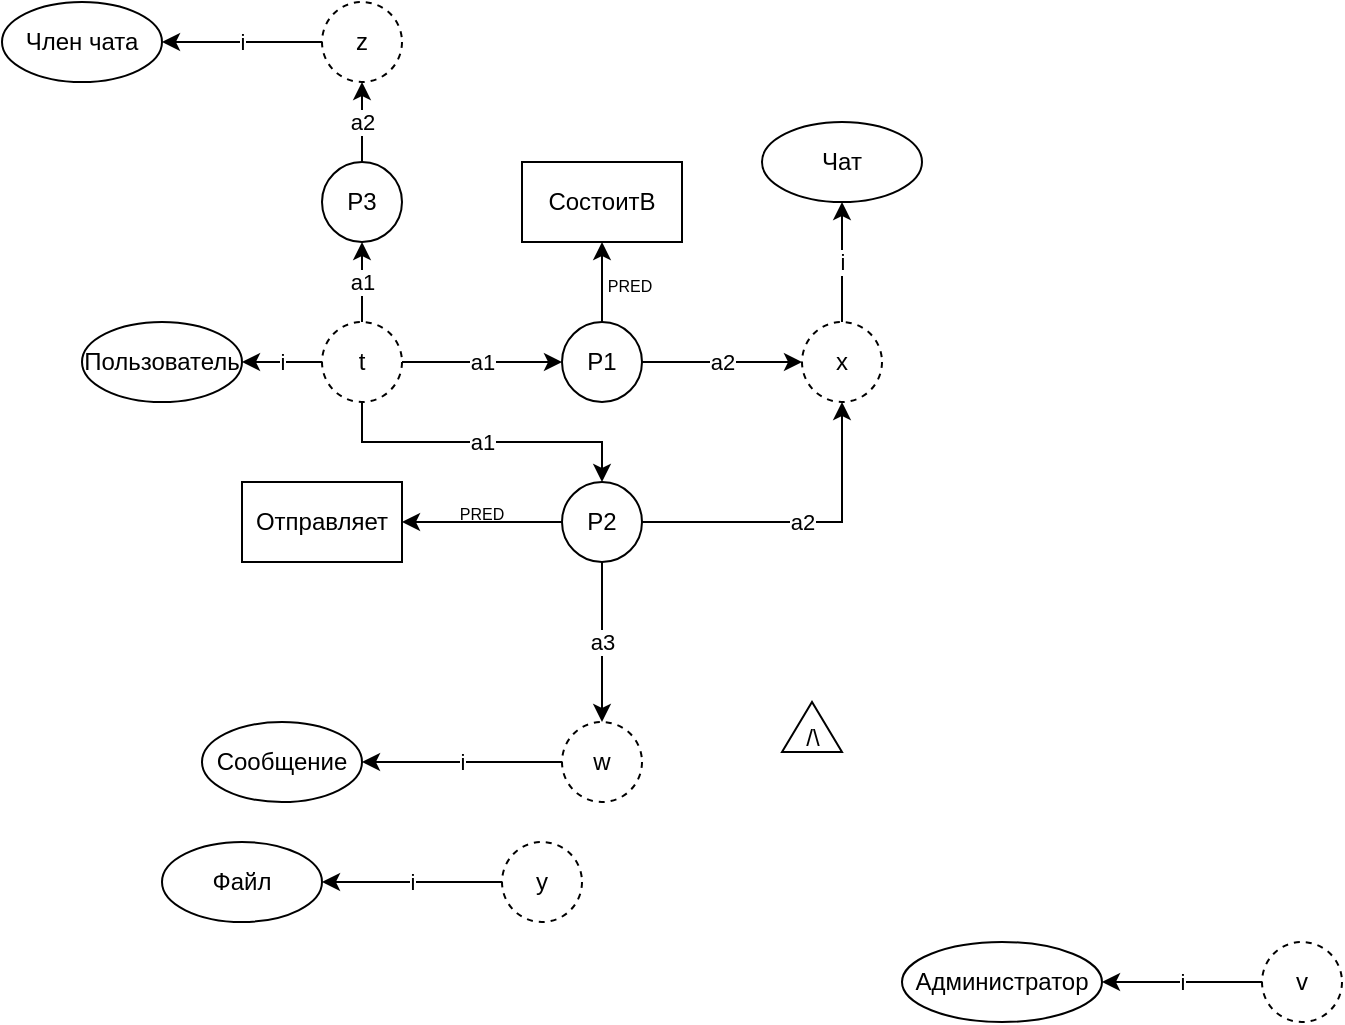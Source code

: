 <mxfile version="24.5.2" type="github">
  <diagram name="Страница — 1" id="cL5zYSq91LqEgFXlHr-6">
    <mxGraphModel dx="830" dy="456" grid="1" gridSize="10" guides="1" tooltips="1" connect="1" arrows="1" fold="1" page="1" pageScale="1" pageWidth="827" pageHeight="1169" math="0" shadow="0">
      <root>
        <mxCell id="0" />
        <mxCell id="1" parent="0" />
        <mxCell id="q4UlUHuOyJ5aDkAFtEKm-1" value="Пользователь" style="ellipse;whiteSpace=wrap;html=1;" vertex="1" parent="1">
          <mxGeometry x="80" y="160" width="80" height="40" as="geometry" />
        </mxCell>
        <mxCell id="q4UlUHuOyJ5aDkAFtEKm-2" value="Чат" style="ellipse;whiteSpace=wrap;html=1;" vertex="1" parent="1">
          <mxGeometry x="420" y="60" width="80" height="40" as="geometry" />
        </mxCell>
        <mxCell id="q4UlUHuOyJ5aDkAFtEKm-3" value="Член чата" style="ellipse;whiteSpace=wrap;html=1;" vertex="1" parent="1">
          <mxGeometry x="40" width="80" height="40" as="geometry" />
        </mxCell>
        <mxCell id="q4UlUHuOyJ5aDkAFtEKm-4" value="Администратор" style="ellipse;whiteSpace=wrap;html=1;" vertex="1" parent="1">
          <mxGeometry x="490" y="470" width="100" height="40" as="geometry" />
        </mxCell>
        <mxCell id="q4UlUHuOyJ5aDkAFtEKm-5" value="Сообщение" style="ellipse;whiteSpace=wrap;html=1;" vertex="1" parent="1">
          <mxGeometry x="140" y="360" width="80" height="40" as="geometry" />
        </mxCell>
        <mxCell id="q4UlUHuOyJ5aDkAFtEKm-6" value="Файл" style="ellipse;whiteSpace=wrap;html=1;" vertex="1" parent="1">
          <mxGeometry x="120" y="420" width="80" height="40" as="geometry" />
        </mxCell>
        <mxCell id="q4UlUHuOyJ5aDkAFtEKm-7" value="" style="endArrow=classic;html=1;rounded=0;entryX=1;entryY=0.5;entryDx=0;entryDy=0;exitX=0;exitY=0.5;exitDx=0;exitDy=0;" edge="1" parent="1" source="q4UlUHuOyJ5aDkAFtEKm-9" target="q4UlUHuOyJ5aDkAFtEKm-1">
          <mxGeometry relative="1" as="geometry">
            <mxPoint x="140" y="220" as="sourcePoint" />
            <mxPoint x="240" y="220" as="targetPoint" />
          </mxGeometry>
        </mxCell>
        <mxCell id="q4UlUHuOyJ5aDkAFtEKm-8" value="i" style="edgeLabel;resizable=0;html=1;;align=center;verticalAlign=middle;" connectable="0" vertex="1" parent="q4UlUHuOyJ5aDkAFtEKm-7">
          <mxGeometry relative="1" as="geometry" />
        </mxCell>
        <mxCell id="q4UlUHuOyJ5aDkAFtEKm-9" value="t" style="ellipse;whiteSpace=wrap;html=1;align=center;dashed=1;" vertex="1" parent="1">
          <mxGeometry x="200" y="160" width="40" height="40" as="geometry" />
        </mxCell>
        <mxCell id="q4UlUHuOyJ5aDkAFtEKm-10" value="" style="endArrow=classic;html=1;rounded=0;entryX=0.5;entryY=1;entryDx=0;entryDy=0;exitX=0.5;exitY=0;exitDx=0;exitDy=0;" edge="1" parent="1" source="q4UlUHuOyJ5aDkAFtEKm-12" target="q4UlUHuOyJ5aDkAFtEKm-2">
          <mxGeometry relative="1" as="geometry">
            <mxPoint x="540" y="120" as="sourcePoint" />
            <mxPoint x="520" y="80" as="targetPoint" />
          </mxGeometry>
        </mxCell>
        <mxCell id="q4UlUHuOyJ5aDkAFtEKm-11" value="i" style="edgeLabel;resizable=0;html=1;;align=center;verticalAlign=middle;" connectable="0" vertex="1" parent="q4UlUHuOyJ5aDkAFtEKm-10">
          <mxGeometry relative="1" as="geometry" />
        </mxCell>
        <mxCell id="q4UlUHuOyJ5aDkAFtEKm-12" value="x" style="ellipse;whiteSpace=wrap;html=1;align=center;dashed=1;" vertex="1" parent="1">
          <mxGeometry x="440" y="160" width="40" height="40" as="geometry" />
        </mxCell>
        <mxCell id="q4UlUHuOyJ5aDkAFtEKm-13" value="" style="endArrow=classic;html=1;rounded=0;entryX=1;entryY=0.5;entryDx=0;entryDy=0;exitX=0;exitY=0.5;exitDx=0;exitDy=0;" edge="1" parent="1" source="q4UlUHuOyJ5aDkAFtEKm-15" target="q4UlUHuOyJ5aDkAFtEKm-5">
          <mxGeometry relative="1" as="geometry">
            <mxPoint x="260" y="420" as="sourcePoint" />
            <mxPoint x="240" y="380" as="targetPoint" />
          </mxGeometry>
        </mxCell>
        <mxCell id="q4UlUHuOyJ5aDkAFtEKm-14" value="i" style="edgeLabel;resizable=0;html=1;;align=center;verticalAlign=middle;" connectable="0" vertex="1" parent="q4UlUHuOyJ5aDkAFtEKm-13">
          <mxGeometry relative="1" as="geometry" />
        </mxCell>
        <mxCell id="q4UlUHuOyJ5aDkAFtEKm-15" value="w" style="ellipse;whiteSpace=wrap;html=1;align=center;dashed=1;" vertex="1" parent="1">
          <mxGeometry x="320" y="360" width="40" height="40" as="geometry" />
        </mxCell>
        <mxCell id="q4UlUHuOyJ5aDkAFtEKm-16" value="" style="endArrow=classic;html=1;rounded=0;entryX=1;entryY=0.5;entryDx=0;entryDy=0;exitX=0;exitY=0.5;exitDx=0;exitDy=0;" edge="1" parent="1" source="q4UlUHuOyJ5aDkAFtEKm-18" target="q4UlUHuOyJ5aDkAFtEKm-4">
          <mxGeometry relative="1" as="geometry">
            <mxPoint x="630" y="530" as="sourcePoint" />
            <mxPoint x="610" y="490" as="targetPoint" />
          </mxGeometry>
        </mxCell>
        <mxCell id="q4UlUHuOyJ5aDkAFtEKm-17" value="i" style="edgeLabel;resizable=0;html=1;;align=center;verticalAlign=middle;" connectable="0" vertex="1" parent="q4UlUHuOyJ5aDkAFtEKm-16">
          <mxGeometry relative="1" as="geometry" />
        </mxCell>
        <mxCell id="q4UlUHuOyJ5aDkAFtEKm-18" value="v" style="ellipse;whiteSpace=wrap;html=1;align=center;dashed=1;" vertex="1" parent="1">
          <mxGeometry x="670" y="470" width="40" height="40" as="geometry" />
        </mxCell>
        <mxCell id="q4UlUHuOyJ5aDkAFtEKm-19" value="" style="endArrow=classic;html=1;rounded=0;entryX=1;entryY=0.5;entryDx=0;entryDy=0;exitX=0;exitY=0.5;exitDx=0;exitDy=0;" edge="1" parent="1" source="q4UlUHuOyJ5aDkAFtEKm-21" target="q4UlUHuOyJ5aDkAFtEKm-3">
          <mxGeometry relative="1" as="geometry">
            <mxPoint x="140" y="60" as="sourcePoint" />
            <mxPoint x="120" y="20" as="targetPoint" />
          </mxGeometry>
        </mxCell>
        <mxCell id="q4UlUHuOyJ5aDkAFtEKm-20" value="i" style="edgeLabel;resizable=0;html=1;;align=center;verticalAlign=middle;" connectable="0" vertex="1" parent="q4UlUHuOyJ5aDkAFtEKm-19">
          <mxGeometry relative="1" as="geometry" />
        </mxCell>
        <mxCell id="q4UlUHuOyJ5aDkAFtEKm-21" value="z" style="ellipse;whiteSpace=wrap;html=1;align=center;dashed=1;" vertex="1" parent="1">
          <mxGeometry x="200" width="40" height="40" as="geometry" />
        </mxCell>
        <mxCell id="q4UlUHuOyJ5aDkAFtEKm-22" value="" style="endArrow=classic;html=1;rounded=0;entryX=1;entryY=0.5;entryDx=0;entryDy=0;exitX=0;exitY=0.5;exitDx=0;exitDy=0;" edge="1" parent="1" source="q4UlUHuOyJ5aDkAFtEKm-24" target="q4UlUHuOyJ5aDkAFtEKm-6">
          <mxGeometry relative="1" as="geometry">
            <mxPoint x="230" y="480" as="sourcePoint" />
            <mxPoint x="210" y="440" as="targetPoint" />
          </mxGeometry>
        </mxCell>
        <mxCell id="q4UlUHuOyJ5aDkAFtEKm-23" value="i" style="edgeLabel;resizable=0;html=1;;align=center;verticalAlign=middle;" connectable="0" vertex="1" parent="q4UlUHuOyJ5aDkAFtEKm-22">
          <mxGeometry relative="1" as="geometry" />
        </mxCell>
        <mxCell id="q4UlUHuOyJ5aDkAFtEKm-24" value="y" style="ellipse;whiteSpace=wrap;html=1;align=center;dashed=1;" vertex="1" parent="1">
          <mxGeometry x="290" y="420" width="40" height="40" as="geometry" />
        </mxCell>
        <mxCell id="q4UlUHuOyJ5aDkAFtEKm-38" value="" style="group" vertex="1" connectable="0" parent="1">
          <mxGeometry x="430" y="350" width="30" height="25" as="geometry" />
        </mxCell>
        <mxCell id="q4UlUHuOyJ5aDkAFtEKm-33" value="" style="verticalLabelPosition=bottom;verticalAlign=top;html=1;shape=mxgraph.basic.acute_triangle;dx=0.5;" vertex="1" parent="q4UlUHuOyJ5aDkAFtEKm-38">
          <mxGeometry width="30" height="25" as="geometry" />
        </mxCell>
        <mxCell id="q4UlUHuOyJ5aDkAFtEKm-37" value="/\" style="text;html=1;align=center;verticalAlign=middle;whiteSpace=wrap;rounded=0;" vertex="1" parent="q4UlUHuOyJ5aDkAFtEKm-38">
          <mxGeometry x="7.5" y="10" width="15" height="15" as="geometry" />
        </mxCell>
        <mxCell id="q4UlUHuOyJ5aDkAFtEKm-41" value="СостоитВ" style="rounded=0;whiteSpace=wrap;html=1;" vertex="1" parent="1">
          <mxGeometry x="300" y="80" width="80" height="40" as="geometry" />
        </mxCell>
        <mxCell id="q4UlUHuOyJ5aDkAFtEKm-42" value="" style="endArrow=classic;html=1;rounded=0;exitX=0.5;exitY=0;exitDx=0;exitDy=0;entryX=0.5;entryY=1;entryDx=0;entryDy=0;" edge="1" parent="1" source="q4UlUHuOyJ5aDkAFtEKm-44" target="q4UlUHuOyJ5aDkAFtEKm-41">
          <mxGeometry width="50" height="50" relative="1" as="geometry">
            <mxPoint x="340" y="160" as="sourcePoint" />
            <mxPoint x="420" y="130" as="targetPoint" />
          </mxGeometry>
        </mxCell>
        <mxCell id="q4UlUHuOyJ5aDkAFtEKm-43" value="&lt;font style=&quot;font-size: 8px;&quot;&gt;PRED&lt;/font&gt;" style="text;html=1;align=center;verticalAlign=middle;whiteSpace=wrap;rounded=0;" vertex="1" parent="1">
          <mxGeometry x="324" y="126" width="60" height="30" as="geometry" />
        </mxCell>
        <mxCell id="q4UlUHuOyJ5aDkAFtEKm-44" value="P1" style="ellipse;whiteSpace=wrap;html=1;" vertex="1" parent="1">
          <mxGeometry x="320" y="160" width="40" height="40" as="geometry" />
        </mxCell>
        <mxCell id="q4UlUHuOyJ5aDkAFtEKm-45" value="" style="endArrow=classic;html=1;rounded=0;entryX=0;entryY=0.5;entryDx=0;entryDy=0;exitX=1;exitY=0.5;exitDx=0;exitDy=0;" edge="1" parent="1" source="q4UlUHuOyJ5aDkAFtEKm-9" target="q4UlUHuOyJ5aDkAFtEKm-44">
          <mxGeometry relative="1" as="geometry">
            <mxPoint x="210" y="190" as="sourcePoint" />
            <mxPoint x="130" y="190" as="targetPoint" />
          </mxGeometry>
        </mxCell>
        <mxCell id="q4UlUHuOyJ5aDkAFtEKm-46" value="a1" style="edgeLabel;resizable=0;html=1;;align=center;verticalAlign=middle;" connectable="0" vertex="1" parent="q4UlUHuOyJ5aDkAFtEKm-45">
          <mxGeometry relative="1" as="geometry" />
        </mxCell>
        <mxCell id="q4UlUHuOyJ5aDkAFtEKm-47" value="" style="endArrow=classic;html=1;rounded=0;entryX=0;entryY=0.5;entryDx=0;entryDy=0;exitX=1;exitY=0.5;exitDx=0;exitDy=0;" edge="1" parent="1" source="q4UlUHuOyJ5aDkAFtEKm-44" target="q4UlUHuOyJ5aDkAFtEKm-12">
          <mxGeometry relative="1" as="geometry">
            <mxPoint x="250" y="190" as="sourcePoint" />
            <mxPoint x="330" y="190" as="targetPoint" />
          </mxGeometry>
        </mxCell>
        <mxCell id="q4UlUHuOyJ5aDkAFtEKm-48" value="a2" style="edgeLabel;resizable=0;html=1;;align=center;verticalAlign=middle;" connectable="0" vertex="1" parent="q4UlUHuOyJ5aDkAFtEKm-47">
          <mxGeometry relative="1" as="geometry" />
        </mxCell>
        <mxCell id="q4UlUHuOyJ5aDkAFtEKm-50" value="P2" style="ellipse;whiteSpace=wrap;html=1;" vertex="1" parent="1">
          <mxGeometry x="320" y="240" width="40" height="40" as="geometry" />
        </mxCell>
        <mxCell id="q4UlUHuOyJ5aDkAFtEKm-52" value="" style="endArrow=classic;html=1;rounded=0;exitX=0;exitY=0.5;exitDx=0;exitDy=0;" edge="1" parent="1" source="q4UlUHuOyJ5aDkAFtEKm-50">
          <mxGeometry width="50" height="50" relative="1" as="geometry">
            <mxPoint x="276" y="260" as="sourcePoint" />
            <mxPoint x="240" y="260" as="targetPoint" />
          </mxGeometry>
        </mxCell>
        <mxCell id="q4UlUHuOyJ5aDkAFtEKm-53" value="&lt;font style=&quot;font-size: 8px;&quot;&gt;PRED&lt;/font&gt;" style="text;html=1;align=center;verticalAlign=middle;whiteSpace=wrap;rounded=0;" vertex="1" parent="1">
          <mxGeometry x="250" y="240" width="60" height="30" as="geometry" />
        </mxCell>
        <mxCell id="q4UlUHuOyJ5aDkAFtEKm-54" value="Отправляет" style="rounded=0;whiteSpace=wrap;html=1;" vertex="1" parent="1">
          <mxGeometry x="160" y="240" width="80" height="40" as="geometry" />
        </mxCell>
        <mxCell id="q4UlUHuOyJ5aDkAFtEKm-55" value="" style="endArrow=classic;html=1;rounded=0;entryX=0.5;entryY=0;entryDx=0;entryDy=0;exitX=0.5;exitY=1;exitDx=0;exitDy=0;" edge="1" parent="1" source="q4UlUHuOyJ5aDkAFtEKm-9" target="q4UlUHuOyJ5aDkAFtEKm-50">
          <mxGeometry relative="1" as="geometry">
            <mxPoint x="250" y="210" as="sourcePoint" />
            <mxPoint x="330" y="210" as="targetPoint" />
            <Array as="points">
              <mxPoint x="220" y="220" />
              <mxPoint x="340" y="220" />
            </Array>
          </mxGeometry>
        </mxCell>
        <mxCell id="q4UlUHuOyJ5aDkAFtEKm-56" value="a1" style="edgeLabel;resizable=0;html=1;;align=center;verticalAlign=middle;" connectable="0" vertex="1" parent="q4UlUHuOyJ5aDkAFtEKm-55">
          <mxGeometry relative="1" as="geometry" />
        </mxCell>
        <mxCell id="q4UlUHuOyJ5aDkAFtEKm-57" value="" style="endArrow=classic;html=1;rounded=0;entryX=0.5;entryY=0;entryDx=0;entryDy=0;exitX=0.5;exitY=1;exitDx=0;exitDy=0;" edge="1" parent="1" source="q4UlUHuOyJ5aDkAFtEKm-50" target="q4UlUHuOyJ5aDkAFtEKm-15">
          <mxGeometry relative="1" as="geometry">
            <mxPoint x="374" y="319.61" as="sourcePoint" />
            <mxPoint x="454" y="319.61" as="targetPoint" />
          </mxGeometry>
        </mxCell>
        <mxCell id="q4UlUHuOyJ5aDkAFtEKm-58" value="a3" style="edgeLabel;resizable=0;html=1;;align=center;verticalAlign=middle;" connectable="0" vertex="1" parent="q4UlUHuOyJ5aDkAFtEKm-57">
          <mxGeometry relative="1" as="geometry" />
        </mxCell>
        <mxCell id="q4UlUHuOyJ5aDkAFtEKm-59" value="" style="endArrow=classic;html=1;rounded=0;entryX=0.5;entryY=1;entryDx=0;entryDy=0;exitX=1;exitY=0.5;exitDx=0;exitDy=0;" edge="1" parent="1" source="q4UlUHuOyJ5aDkAFtEKm-50" target="q4UlUHuOyJ5aDkAFtEKm-12">
          <mxGeometry relative="1" as="geometry">
            <mxPoint x="390" y="279.6" as="sourcePoint" />
            <mxPoint x="470" y="279.6" as="targetPoint" />
            <Array as="points">
              <mxPoint x="460" y="260" />
            </Array>
          </mxGeometry>
        </mxCell>
        <mxCell id="q4UlUHuOyJ5aDkAFtEKm-60" value="a2" style="edgeLabel;resizable=0;html=1;;align=center;verticalAlign=middle;" connectable="0" vertex="1" parent="q4UlUHuOyJ5aDkAFtEKm-59">
          <mxGeometry relative="1" as="geometry" />
        </mxCell>
        <mxCell id="q4UlUHuOyJ5aDkAFtEKm-61" value="P3" style="ellipse;whiteSpace=wrap;html=1;" vertex="1" parent="1">
          <mxGeometry x="200" y="80" width="40" height="40" as="geometry" />
        </mxCell>
        <mxCell id="q4UlUHuOyJ5aDkAFtEKm-62" value="" style="endArrow=classic;html=1;rounded=0;entryX=0.5;entryY=1;entryDx=0;entryDy=0;exitX=0.5;exitY=0;exitDx=0;exitDy=0;" edge="1" parent="1" source="q4UlUHuOyJ5aDkAFtEKm-61" target="q4UlUHuOyJ5aDkAFtEKm-21">
          <mxGeometry relative="1" as="geometry">
            <mxPoint x="80" y="99.8" as="sourcePoint" />
            <mxPoint x="160" y="99.8" as="targetPoint" />
          </mxGeometry>
        </mxCell>
        <mxCell id="q4UlUHuOyJ5aDkAFtEKm-63" value="a2" style="edgeLabel;resizable=0;html=1;;align=center;verticalAlign=middle;" connectable="0" vertex="1" parent="q4UlUHuOyJ5aDkAFtEKm-62">
          <mxGeometry relative="1" as="geometry" />
        </mxCell>
        <mxCell id="q4UlUHuOyJ5aDkAFtEKm-64" value="" style="endArrow=classic;html=1;rounded=0;entryX=0.5;entryY=1;entryDx=0;entryDy=0;exitX=0.5;exitY=0;exitDx=0;exitDy=0;" edge="1" parent="1" source="q4UlUHuOyJ5aDkAFtEKm-9" target="q4UlUHuOyJ5aDkAFtEKm-61">
          <mxGeometry relative="1" as="geometry">
            <mxPoint x="240" y="166" as="sourcePoint" />
            <mxPoint x="240" y="126" as="targetPoint" />
          </mxGeometry>
        </mxCell>
        <mxCell id="q4UlUHuOyJ5aDkAFtEKm-65" value="a1" style="edgeLabel;resizable=0;html=1;;align=center;verticalAlign=middle;" connectable="0" vertex="1" parent="q4UlUHuOyJ5aDkAFtEKm-64">
          <mxGeometry relative="1" as="geometry" />
        </mxCell>
      </root>
    </mxGraphModel>
  </diagram>
</mxfile>
